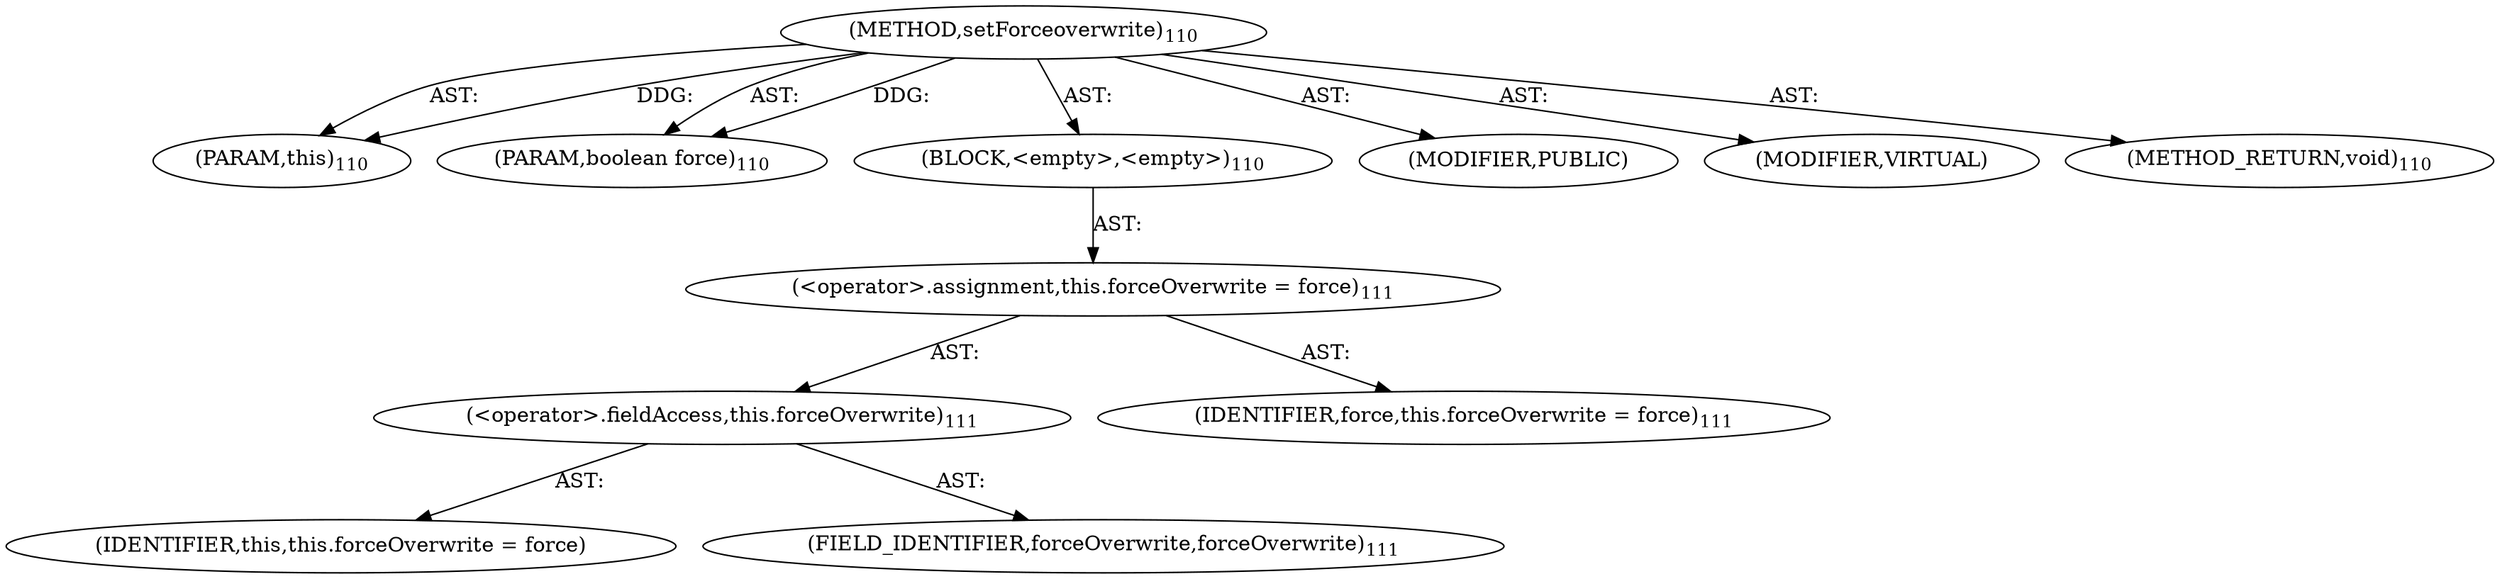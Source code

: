 digraph "setForceoverwrite" {  
"111669149700" [label = <(METHOD,setForceoverwrite)<SUB>110</SUB>> ]
"115964117001" [label = <(PARAM,this)<SUB>110</SUB>> ]
"115964117002" [label = <(PARAM,boolean force)<SUB>110</SUB>> ]
"25769803780" [label = <(BLOCK,&lt;empty&gt;,&lt;empty&gt;)<SUB>110</SUB>> ]
"30064771080" [label = <(&lt;operator&gt;.assignment,this.forceOverwrite = force)<SUB>111</SUB>> ]
"30064771081" [label = <(&lt;operator&gt;.fieldAccess,this.forceOverwrite)<SUB>111</SUB>> ]
"68719476753" [label = <(IDENTIFIER,this,this.forceOverwrite = force)> ]
"55834574852" [label = <(FIELD_IDENTIFIER,forceOverwrite,forceOverwrite)<SUB>111</SUB>> ]
"68719476754" [label = <(IDENTIFIER,force,this.forceOverwrite = force)<SUB>111</SUB>> ]
"133143986190" [label = <(MODIFIER,PUBLIC)> ]
"133143986191" [label = <(MODIFIER,VIRTUAL)> ]
"128849018884" [label = <(METHOD_RETURN,void)<SUB>110</SUB>> ]
  "111669149700" -> "115964117001"  [ label = "AST: "] 
  "111669149700" -> "115964117002"  [ label = "AST: "] 
  "111669149700" -> "25769803780"  [ label = "AST: "] 
  "111669149700" -> "133143986190"  [ label = "AST: "] 
  "111669149700" -> "133143986191"  [ label = "AST: "] 
  "111669149700" -> "128849018884"  [ label = "AST: "] 
  "25769803780" -> "30064771080"  [ label = "AST: "] 
  "30064771080" -> "30064771081"  [ label = "AST: "] 
  "30064771080" -> "68719476754"  [ label = "AST: "] 
  "30064771081" -> "68719476753"  [ label = "AST: "] 
  "30064771081" -> "55834574852"  [ label = "AST: "] 
  "111669149700" -> "115964117001"  [ label = "DDG: "] 
  "111669149700" -> "115964117002"  [ label = "DDG: "] 
}
